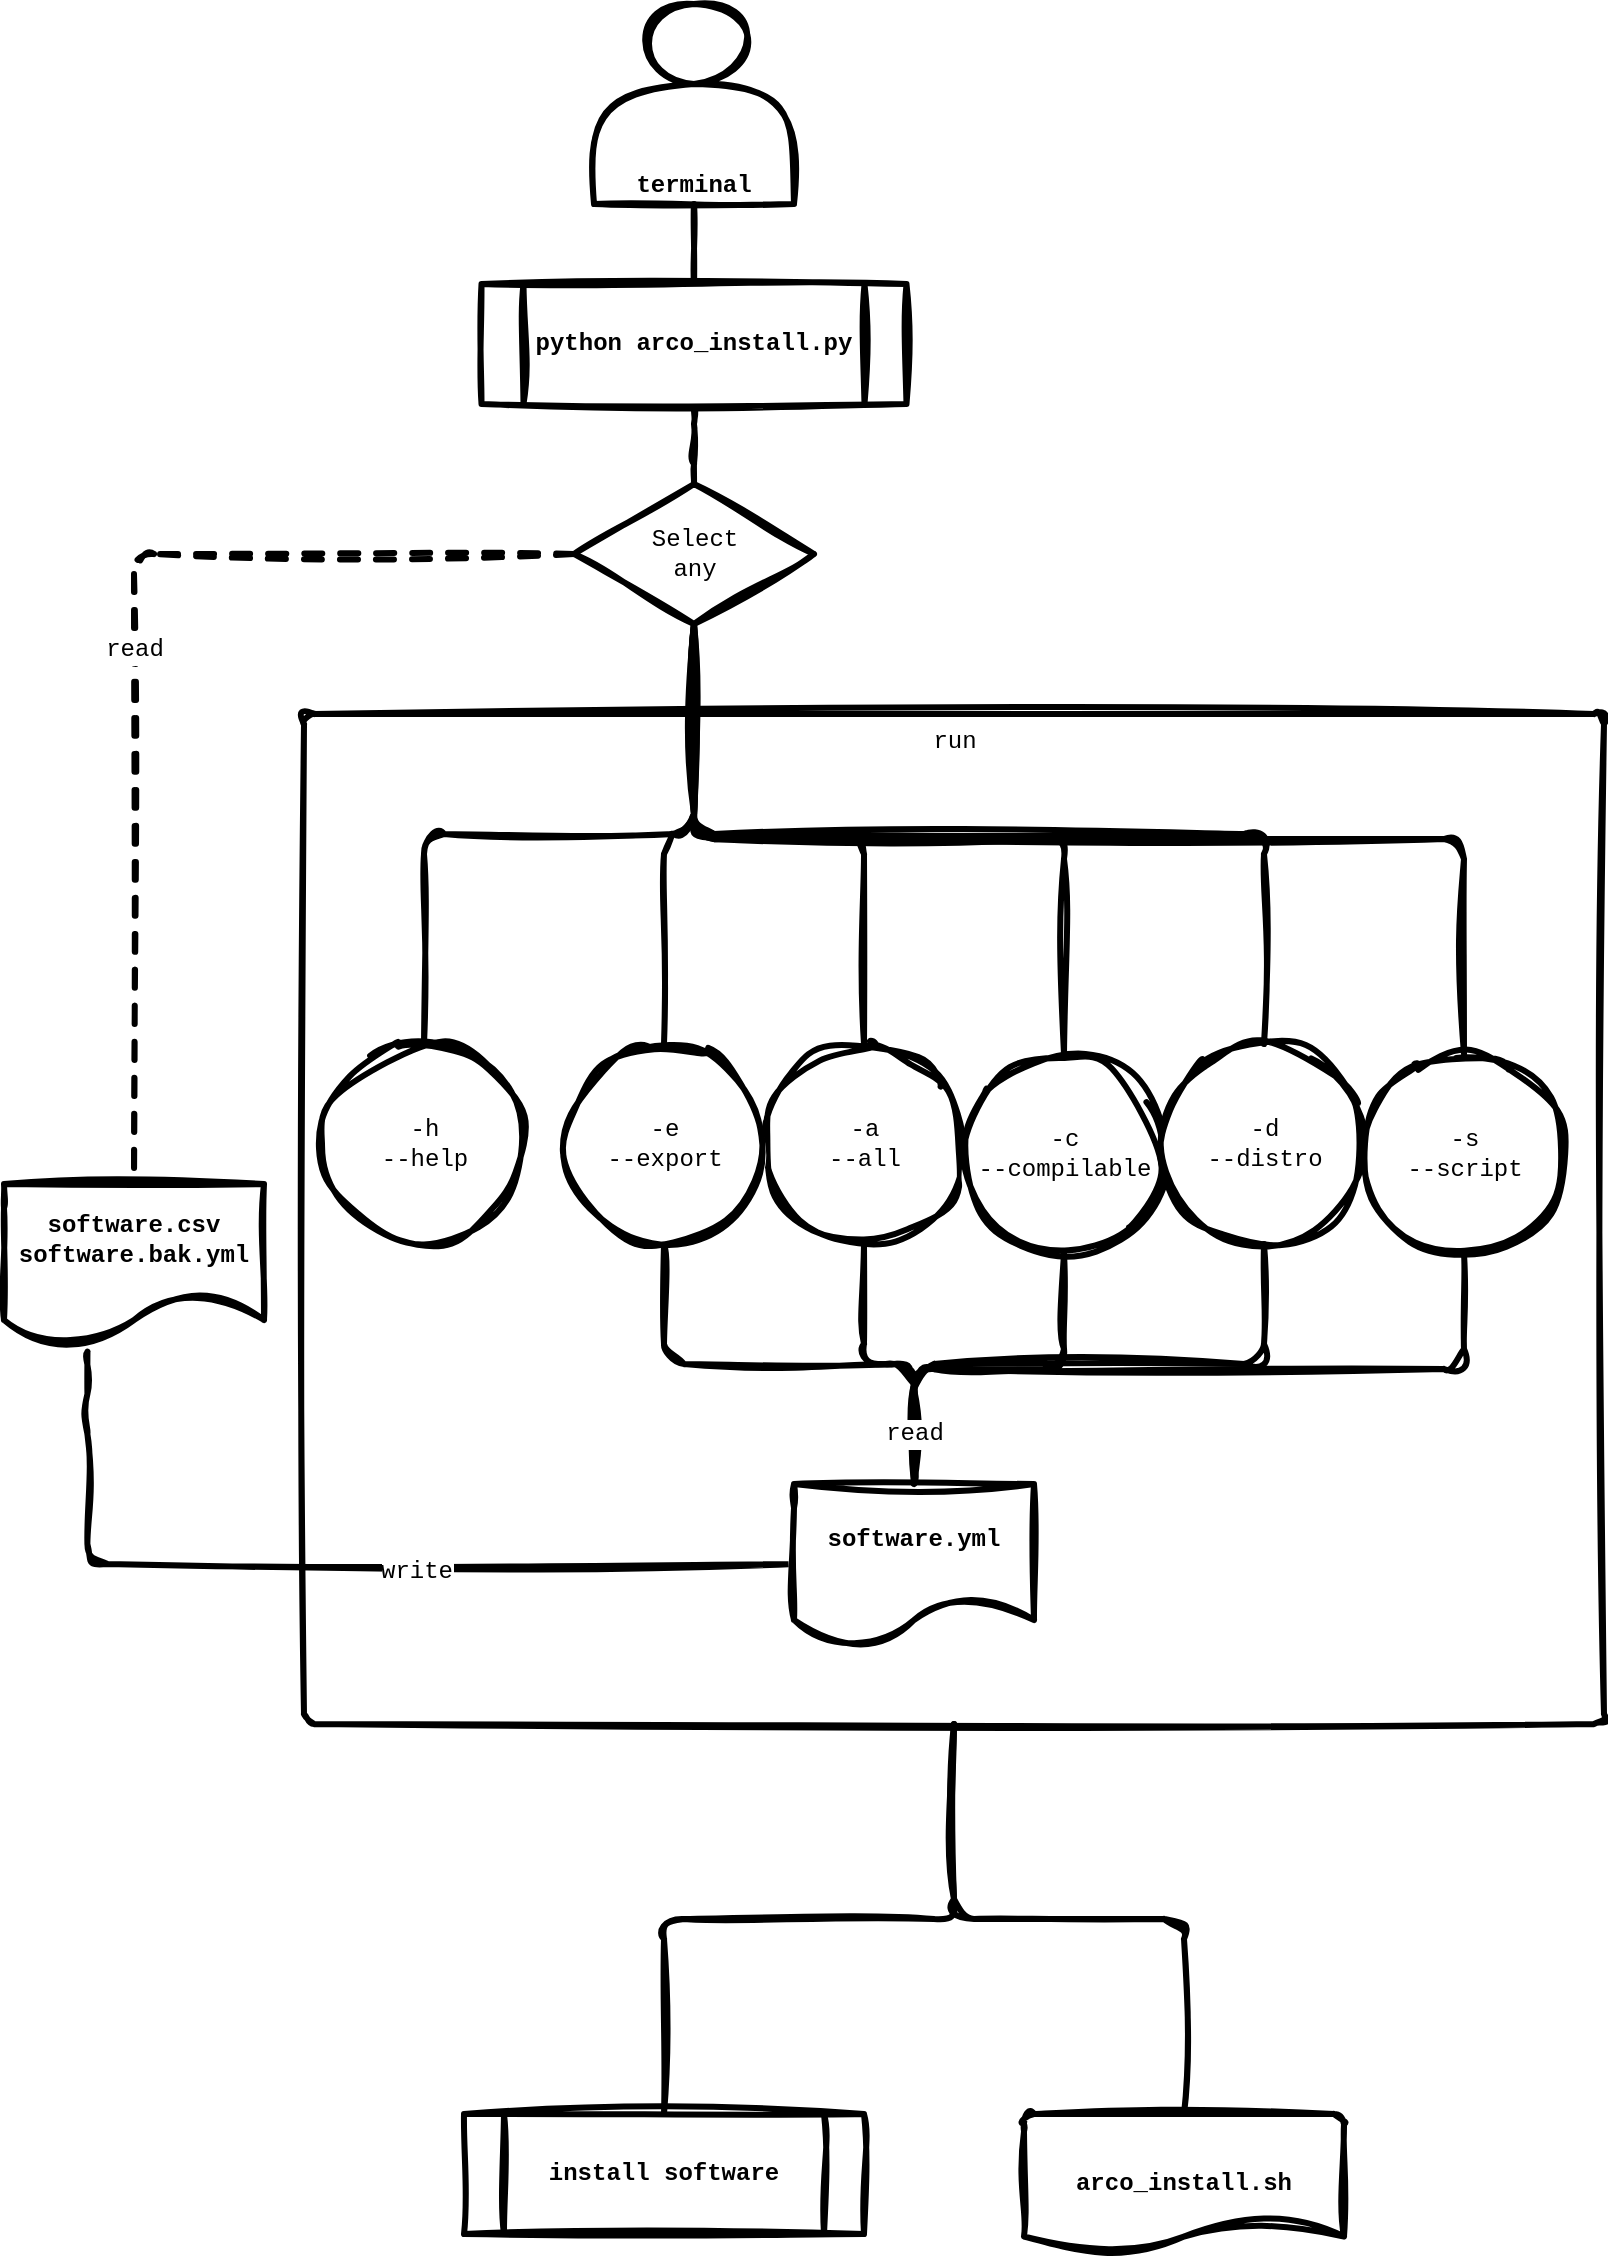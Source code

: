 <mxfile scale="1" border="20" disableSvgWarning="true">
    <diagram id="6C7H3yObjbz9tDbwz1cg" name="Página-1">
        <mxGraphModel dx="1113" dy="962" grid="1" gridSize="10" guides="1" tooltips="1" connect="1" arrows="1" fold="1" page="1" pageScale="1" pageWidth="827" pageHeight="1169" background="#FFFFFF" math="0" shadow="0">
            <root>
                <mxCell id="0"/>
                <mxCell id="1" parent="0"/>
                <mxCell id="177" value="run" style="html=1;align=center;verticalAlign=top;rounded=1;absoluteArcSize=1;arcSize=10;dashed=0;labelBackgroundColor=default;strokeWidth=3;fontFamily=Courier New;fontSize=12;sketch=1;curveFitting=1;jiggle=2;" vertex="1" parent="1">
                    <mxGeometry x="160" y="365" width="650" height="505" as="geometry"/>
                </mxCell>
                <mxCell id="178" style="edgeStyle=orthogonalEdgeStyle;html=1;entryX=0.5;entryY=0;entryDx=0;entryDy=0;strokeWidth=3;fontFamily=Courier New;fontSize=12;endArrow=none;endFill=0;sketch=1;curveFitting=1;jiggle=2;" edge="1" parent="1" source="177" target="107">
                    <mxGeometry relative="1" as="geometry"/>
                </mxCell>
                <mxCell id="179" style="edgeStyle=orthogonalEdgeStyle;html=1;exitX=0.5;exitY=1;exitDx=0;exitDy=0;entryX=0.5;entryY=0;entryDx=0;entryDy=0;entryPerimeter=0;strokeWidth=3;fontFamily=Courier New;fontSize=12;endArrow=none;endFill=0;sketch=1;curveFitting=1;jiggle=2;" edge="1" parent="1" source="177" target="138">
                    <mxGeometry relative="1" as="geometry"/>
                </mxCell>
                <mxCell id="97" value="terminal" style="shape=actor;whiteSpace=wrap;html=1;fontFamily=Courier New;fontSize=12;rounded=0;fontStyle=1;strokeWidth=3;align=center;verticalAlign=bottom;sketch=1;curveFitting=1;jiggle=2;" parent="1" vertex="1">
                    <mxGeometry x="305" y="10" width="100" height="100" as="geometry"/>
                </mxCell>
                <mxCell id="99" value="-a&lt;br style=&quot;font-size: 12px;&quot;&gt;--all" style="ellipse;fontFamily=Courier New;fontSize=12;fontColor=rgb(0, 0, 0);align=center;strokeColor=rgb(0, 0, 0);strokeWidth=3;fillColor=rgb(255, 255, 255);html=1;rotation=0;sketch=1;curveFitting=1;jiggle=2;" parent="1" vertex="1">
                    <mxGeometry x="390" y="530" width="100" height="100" as="geometry"/>
                </mxCell>
                <mxCell id="100" value="-c&lt;br style=&quot;font-size: 12px;&quot;&gt;--compilable" style="ellipse;fontFamily=Courier New;fontSize=12;fontColor=rgb(0, 0, 0);align=center;strokeColor=rgb(0, 0, 0);strokeWidth=3;fillColor=rgb(255, 255, 255);html=1;rotation=0;sketch=1;curveFitting=1;jiggle=2;" parent="1" vertex="1">
                    <mxGeometry x="490" y="535" width="100" height="100" as="geometry"/>
                </mxCell>
                <mxCell id="101" value="-d&lt;br style=&quot;font-size: 12px;&quot;&gt;--distro" style="ellipse;fontFamily=Courier New;fontSize=12;fontColor=rgb(0, 0, 0);align=center;strokeColor=rgb(0, 0, 0);strokeWidth=3;fillColor=rgb(255, 255, 255);html=1;rotation=0;sketch=1;curveFitting=1;jiggle=2;" parent="1" vertex="1">
                    <mxGeometry x="590" y="530" width="100" height="100" as="geometry"/>
                </mxCell>
                <mxCell id="102" value="-s&lt;br style=&quot;font-size: 12px;&quot;&gt;--script" style="ellipse;fontFamily=Courier New;fontSize=12;fontColor=rgb(0, 0, 0);align=center;strokeColor=rgb(0, 0, 0);strokeWidth=3;fillColor=rgb(255, 255, 255);html=1;rotation=0;sketch=1;curveFitting=1;jiggle=2;" parent="1" vertex="1">
                    <mxGeometry x="690" y="535" width="100" height="100" as="geometry"/>
                </mxCell>
                <mxCell id="103" value="-h&lt;br style=&quot;font-size: 12px;&quot;&gt;--help" style="ellipse;fontFamily=Courier New;fontSize=12;fontColor=rgb(0, 0, 0);align=center;strokeColor=rgb(0, 0, 0);strokeWidth=3;fillColor=rgb(255, 255, 255);html=1;rotation=0;sketch=1;curveFitting=1;jiggle=2;" parent="1" vertex="1">
                    <mxGeometry x="170" y="530" width="100" height="100" as="geometry"/>
                </mxCell>
                <mxCell id="165" style="edgeStyle=orthogonalEdgeStyle;html=1;entryX=0.321;entryY=1.048;entryDx=0;entryDy=0;entryPerimeter=0;strokeWidth=3;fontFamily=Courier New;fontSize=12;endArrow=none;endFill=0;sketch=1;curveFitting=1;jiggle=2;" edge="1" parent="1" source="104" target="159">
                    <mxGeometry relative="1" as="geometry"/>
                </mxCell>
                <mxCell id="166" value="write" style="edgeLabel;html=1;align=center;verticalAlign=middle;resizable=0;points=[];fontSize=12;fontFamily=Courier New;sketch=1;curveFitting=1;jiggle=2;" vertex="1" connectable="0" parent="165">
                    <mxGeometry x="-0.172" y="4" relative="1" as="geometry">
                        <mxPoint x="1" as="offset"/>
                    </mxGeometry>
                </mxCell>
                <mxCell id="167" style="edgeStyle=orthogonalEdgeStyle;html=1;entryX=0.5;entryY=1;entryDx=0;entryDy=0;strokeWidth=3;fontFamily=Courier New;fontSize=12;endArrow=none;endFill=0;sketch=1;curveFitting=1;jiggle=2;exitX=0.5;exitY=0;exitDx=0;exitDy=0;" edge="1" parent="1" source="104" target="133">
                    <mxGeometry relative="1" as="geometry"/>
                </mxCell>
                <mxCell id="168" style="edgeStyle=orthogonalEdgeStyle;html=1;exitX=0.5;exitY=0;exitDx=0;exitDy=0;entryX=0.5;entryY=1;entryDx=0;entryDy=0;strokeWidth=3;fontFamily=Courier New;fontSize=12;endArrow=none;endFill=0;sketch=1;curveFitting=1;jiggle=2;" edge="1" parent="1" source="104" target="99">
                    <mxGeometry relative="1" as="geometry"/>
                </mxCell>
                <mxCell id="171" style="edgeStyle=orthogonalEdgeStyle;html=1;exitX=0.5;exitY=0;exitDx=0;exitDy=0;entryX=0.5;entryY=1;entryDx=0;entryDy=0;strokeWidth=3;fontFamily=Courier New;fontSize=12;endArrow=none;endFill=0;sketch=1;curveFitting=1;jiggle=2;" edge="1" parent="1" source="104" target="102">
                    <mxGeometry relative="1" as="geometry"/>
                </mxCell>
                <mxCell id="173" style="edgeStyle=orthogonalEdgeStyle;html=1;exitX=0.5;exitY=0;exitDx=0;exitDy=0;entryX=0.5;entryY=1;entryDx=0;entryDy=0;strokeWidth=3;fontFamily=Courier New;fontSize=12;endArrow=none;endFill=0;sketch=1;curveFitting=1;jiggle=2;" edge="1" parent="1" source="104" target="100">
                    <mxGeometry relative="1" as="geometry"/>
                </mxCell>
                <mxCell id="175" style="edgeStyle=orthogonalEdgeStyle;html=1;exitX=0.5;exitY=0;exitDx=0;exitDy=0;entryX=0.5;entryY=1;entryDx=0;entryDy=0;strokeWidth=3;fontFamily=Courier New;fontSize=12;endArrow=none;endFill=0;startArrow=none;sketch=1;curveFitting=1;jiggle=2;" edge="1" parent="1" source="176" target="101">
                    <mxGeometry relative="1" as="geometry">
                        <Array as="points">
                            <mxPoint x="465" y="690"/>
                            <mxPoint x="640" y="690"/>
                        </Array>
                    </mxGeometry>
                </mxCell>
                <mxCell id="104" value="software.yml" style="shape=document;whiteSpace=wrap;html=1;boundedLbl=1;fontFamily=Courier New;fontSize=12;rounded=0;fontStyle=1;strokeWidth=3;align=center;verticalAlign=middle;sketch=1;curveFitting=1;jiggle=2;" parent="1" vertex="1">
                    <mxGeometry x="405" y="750" width="120" height="80" as="geometry"/>
                </mxCell>
                <mxCell id="107" value="install software" style="shape=process;whiteSpace=wrap;html=1;backgroundOutline=1;fontFamily=Courier New;fontSize=12;rounded=0;fontStyle=1;strokeWidth=3;align=center;verticalAlign=middle;sketch=1;curveFitting=1;jiggle=2;" parent="1" vertex="1">
                    <mxGeometry x="240" y="1065" width="200" height="60" as="geometry"/>
                </mxCell>
                <mxCell id="140" style="html=1;exitX=0.5;exitY=0;exitDx=0;exitDy=0;entryX=0.5;entryY=1;entryDx=0;entryDy=0;strokeWidth=3;fontFamily=Courier New;fontSize=12;endArrow=none;endFill=0;edgeStyle=orthogonalEdgeStyle;sketch=1;curveFitting=1;jiggle=2;" parent="1" source="108" target="97" edge="1">
                    <mxGeometry relative="1" as="geometry">
                        <mxPoint x="539" y="272.5" as="targetPoint"/>
                    </mxGeometry>
                </mxCell>
                <mxCell id="152" style="edgeStyle=elbowEdgeStyle;elbow=vertical;html=1;entryX=0.5;entryY=0;entryDx=0;entryDy=0;strokeWidth=3;endArrow=none;endFill=0;fontFamily=Courier New;fontSize=12;sketch=1;curveFitting=1;jiggle=2;" edge="1" parent="1" source="108" target="142">
                    <mxGeometry relative="1" as="geometry"/>
                </mxCell>
                <mxCell id="108" value="python arco_install.py" style="shape=process;whiteSpace=wrap;html=1;backgroundOutline=1;fontFamily=Courier New;fontSize=12;rounded=0;fontStyle=1;strokeWidth=3;align=center;verticalAlign=middle;sketch=1;curveFitting=1;jiggle=2;" parent="1" vertex="1">
                    <mxGeometry x="248.75" y="150" width="212.5" height="60" as="geometry"/>
                </mxCell>
                <mxCell id="133" value="-e&lt;br style=&quot;font-size: 12px;&quot;&gt;--export" style="ellipse;fontFamily=Courier New;fontSize=12;fontColor=rgb(0, 0, 0);align=center;strokeColor=rgb(0, 0, 0);strokeWidth=3;fillColor=rgb(255, 255, 255);html=1;rotation=0;sketch=1;curveFitting=1;jiggle=2;" parent="1" vertex="1">
                    <mxGeometry x="290" y="530" width="100" height="100" as="geometry"/>
                </mxCell>
                <mxCell id="138" value="arco_install.sh" style="strokeWidth=3;html=1;shape=mxgraph.flowchart.document2;whiteSpace=wrap;size=0.25;fontSize=12;fontFamily=Courier New;fontStyle=1;sketch=1;curveFitting=1;jiggle=2;" parent="1" vertex="1">
                    <mxGeometry x="520" y="1065" width="160" height="70" as="geometry"/>
                </mxCell>
                <mxCell id="146" style="edgeStyle=elbowEdgeStyle;elbow=vertical;html=1;entryX=0.5;entryY=0;entryDx=0;entryDy=0;strokeWidth=3;endArrow=none;endFill=0;fontFamily=Courier New;fontSize=12;sketch=1;curveFitting=1;jiggle=2;" edge="1" parent="1" source="142" target="102">
                    <mxGeometry relative="1" as="geometry"/>
                </mxCell>
                <mxCell id="147" style="edgeStyle=elbowEdgeStyle;elbow=vertical;html=1;exitX=0.5;exitY=1;exitDx=0;exitDy=0;entryX=0.5;entryY=0;entryDx=0;entryDy=0;strokeWidth=3;endArrow=none;endFill=0;fontFamily=Courier New;fontSize=12;sketch=1;curveFitting=1;jiggle=2;" edge="1" parent="1" source="142" target="101">
                    <mxGeometry relative="1" as="geometry"/>
                </mxCell>
                <mxCell id="148" style="edgeStyle=elbowEdgeStyle;elbow=vertical;html=1;exitX=0.5;exitY=1;exitDx=0;exitDy=0;entryX=0.5;entryY=0;entryDx=0;entryDy=0;strokeWidth=3;endArrow=none;endFill=0;fontFamily=Courier New;fontSize=12;sketch=1;curveFitting=1;jiggle=2;" edge="1" parent="1" source="142" target="100">
                    <mxGeometry relative="1" as="geometry"/>
                </mxCell>
                <mxCell id="149" style="edgeStyle=elbowEdgeStyle;elbow=vertical;html=1;exitX=0.5;exitY=1;exitDx=0;exitDy=0;entryX=0.5;entryY=0;entryDx=0;entryDy=0;strokeWidth=3;endArrow=none;endFill=0;fontFamily=Courier New;fontSize=12;sketch=1;curveFitting=1;jiggle=2;" edge="1" parent="1" source="142" target="99">
                    <mxGeometry relative="1" as="geometry"/>
                </mxCell>
                <mxCell id="150" style="edgeStyle=elbowEdgeStyle;elbow=vertical;html=1;exitX=0.5;exitY=1;exitDx=0;exitDy=0;entryX=0.5;entryY=0;entryDx=0;entryDy=0;strokeWidth=3;endArrow=none;endFill=0;fontFamily=Courier New;fontSize=12;sketch=1;curveFitting=1;jiggle=2;" edge="1" parent="1" source="142" target="133">
                    <mxGeometry relative="1" as="geometry"/>
                </mxCell>
                <mxCell id="151" style="edgeStyle=elbowEdgeStyle;elbow=vertical;html=1;exitX=0.5;exitY=1;exitDx=0;exitDy=0;entryX=0.5;entryY=0;entryDx=0;entryDy=0;strokeWidth=3;endArrow=none;endFill=0;fontFamily=Courier New;fontSize=12;sketch=1;curveFitting=1;jiggle=2;" edge="1" parent="1" source="142" target="103">
                    <mxGeometry relative="1" as="geometry"/>
                </mxCell>
                <mxCell id="158" value="read" style="html=1;exitX=0;exitY=0.5;exitDx=0;exitDy=0;entryX=0.5;entryY=0;entryDx=0;entryDy=0;dashed=1;strokeWidth=3;fontFamily=Courier New;fontSize=12;endArrow=none;endFill=0;edgeStyle=orthogonalEdgeStyle;sketch=1;curveFitting=1;jiggle=2;" edge="1" parent="1" source="142" target="159">
                    <mxGeometry relative="1" as="geometry">
                        <mxPoint x="670" y="400" as="targetPoint"/>
                    </mxGeometry>
                </mxCell>
                <mxCell id="142" value="Select&lt;br style=&quot;font-size: 12px;&quot;&gt;any" style="rhombus;fontFamily=Courier New;fontSize=12;fontColor=rgb(0, 0, 0);align=center;strokeColor=rgb(0, 0, 0);strokeWidth=3;fillColor=rgb(255, 255, 255);html=1;sketch=1;curveFitting=1;jiggle=2;" vertex="1" parent="1">
                    <mxGeometry x="295" y="250" width="120" height="70" as="geometry"/>
                </mxCell>
                <mxCell id="159" value="software.csv&lt;br style=&quot;font-size: 12px;&quot;&gt;software.bak.yml" style="shape=document;whiteSpace=wrap;html=1;boundedLbl=1;fontFamily=Courier New;fontSize=12;rounded=0;fontStyle=1;strokeWidth=3;align=center;verticalAlign=middle;sketch=1;curveFitting=1;jiggle=2;" vertex="1" parent="1">
                    <mxGeometry x="10" y="600" width="130" height="80" as="geometry"/>
                </mxCell>
                <mxCell id="180" value="" style="edgeStyle=orthogonalEdgeStyle;html=1;exitX=0.5;exitY=0;exitDx=0;exitDy=0;entryX=0.5;entryY=1;entryDx=0;entryDy=0;strokeWidth=3;fontFamily=Courier New;fontSize=12;endArrow=none;endFill=0;sketch=1;curveFitting=1;jiggle=2;" edge="1" parent="1" source="104" target="176">
                    <mxGeometry relative="1" as="geometry">
                        <mxPoint x="465" y="750" as="sourcePoint"/>
                        <mxPoint x="640" y="630" as="targetPoint"/>
                    </mxGeometry>
                </mxCell>
                <mxCell id="176" value="read" style="text;html=1;align=center;verticalAlign=middle;resizable=0;points=[];autosize=1;fontSize=12;fontFamily=Courier New;labelBackgroundColor=default;sketch=1;curveFitting=1;jiggle=2;" vertex="1" parent="1">
                    <mxGeometry x="440" y="710" width="50" height="30" as="geometry"/>
                </mxCell>
            </root>
        </mxGraphModel>
    </diagram>
</mxfile>